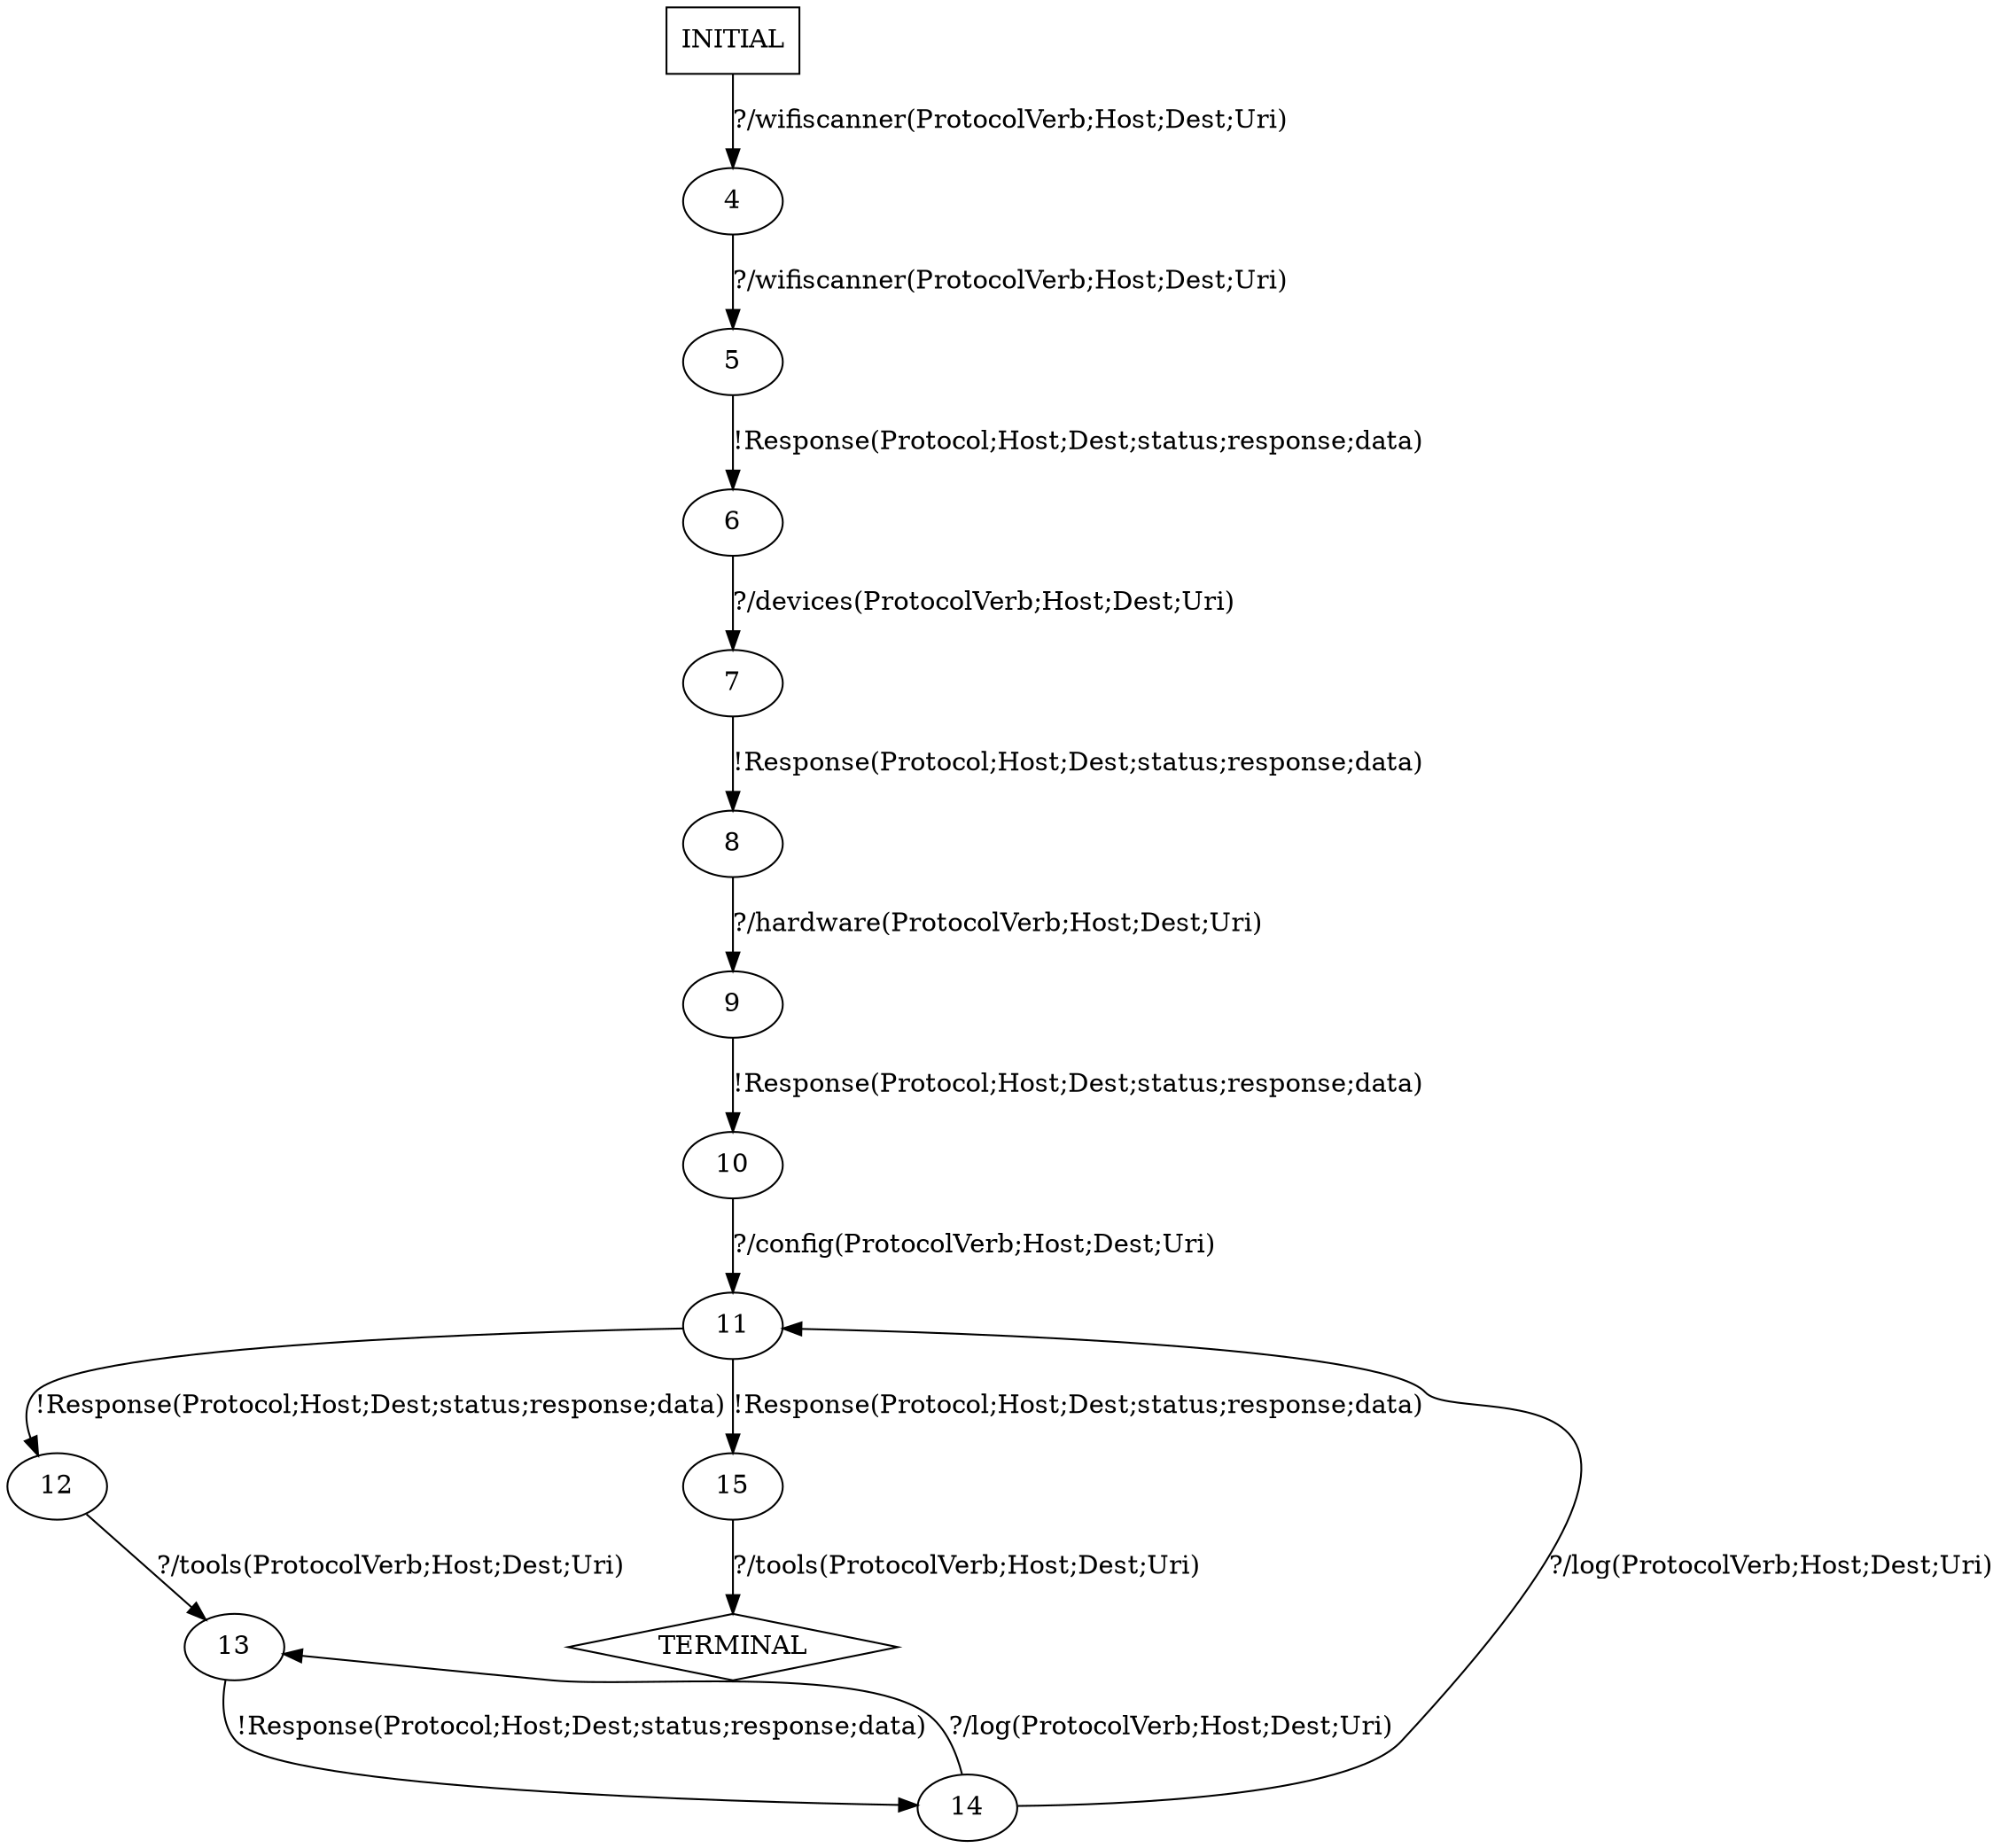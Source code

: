 digraph G {
  1 [label="TERMINAL",shape=diamond];
  3 [label="INITIAL",shape=box];
  4 [label="4"];
  5 [label="5"];
  6 [label="6"];
  7 [label="7"];
  8 [label="8"];
  9 [label="9"];
  10 [label="10"];
  11 [label="11"];
  12 [label="12"];
  13 [label="13"];
  14 [label="14"];
  15 [label="15"];
3->4  [label="?/wifiscanner(ProtocolVerb;Host;Dest;Uri)"]
4->5  [label="?/wifiscanner(ProtocolVerb;Host;Dest;Uri)"]
5->6  [label="!Response(Protocol;Host;Dest;status;response;data)"]
6->7  [label="?/devices(ProtocolVerb;Host;Dest;Uri)"]
7->8  [label="!Response(Protocol;Host;Dest;status;response;data)"]
8->9  [label="?/hardware(ProtocolVerb;Host;Dest;Uri)"]
9->10  [label="!Response(Protocol;Host;Dest;status;response;data)"]
10->11  [label="?/config(ProtocolVerb;Host;Dest;Uri)"]
11->15  [label="!Response(Protocol;Host;Dest;status;response;data)"]
11->12  [label="!Response(Protocol;Host;Dest;status;response;data)"]
12->13  [label="?/tools(ProtocolVerb;Host;Dest;Uri)"]
13->14  [label="!Response(Protocol;Host;Dest;status;response;data)"]
14->11  [label="?/log(ProtocolVerb;Host;Dest;Uri)"]
14->13  [label="?/log(ProtocolVerb;Host;Dest;Uri)"]
15->1  [label="?/tools(ProtocolVerb;Host;Dest;Uri)"]
}
